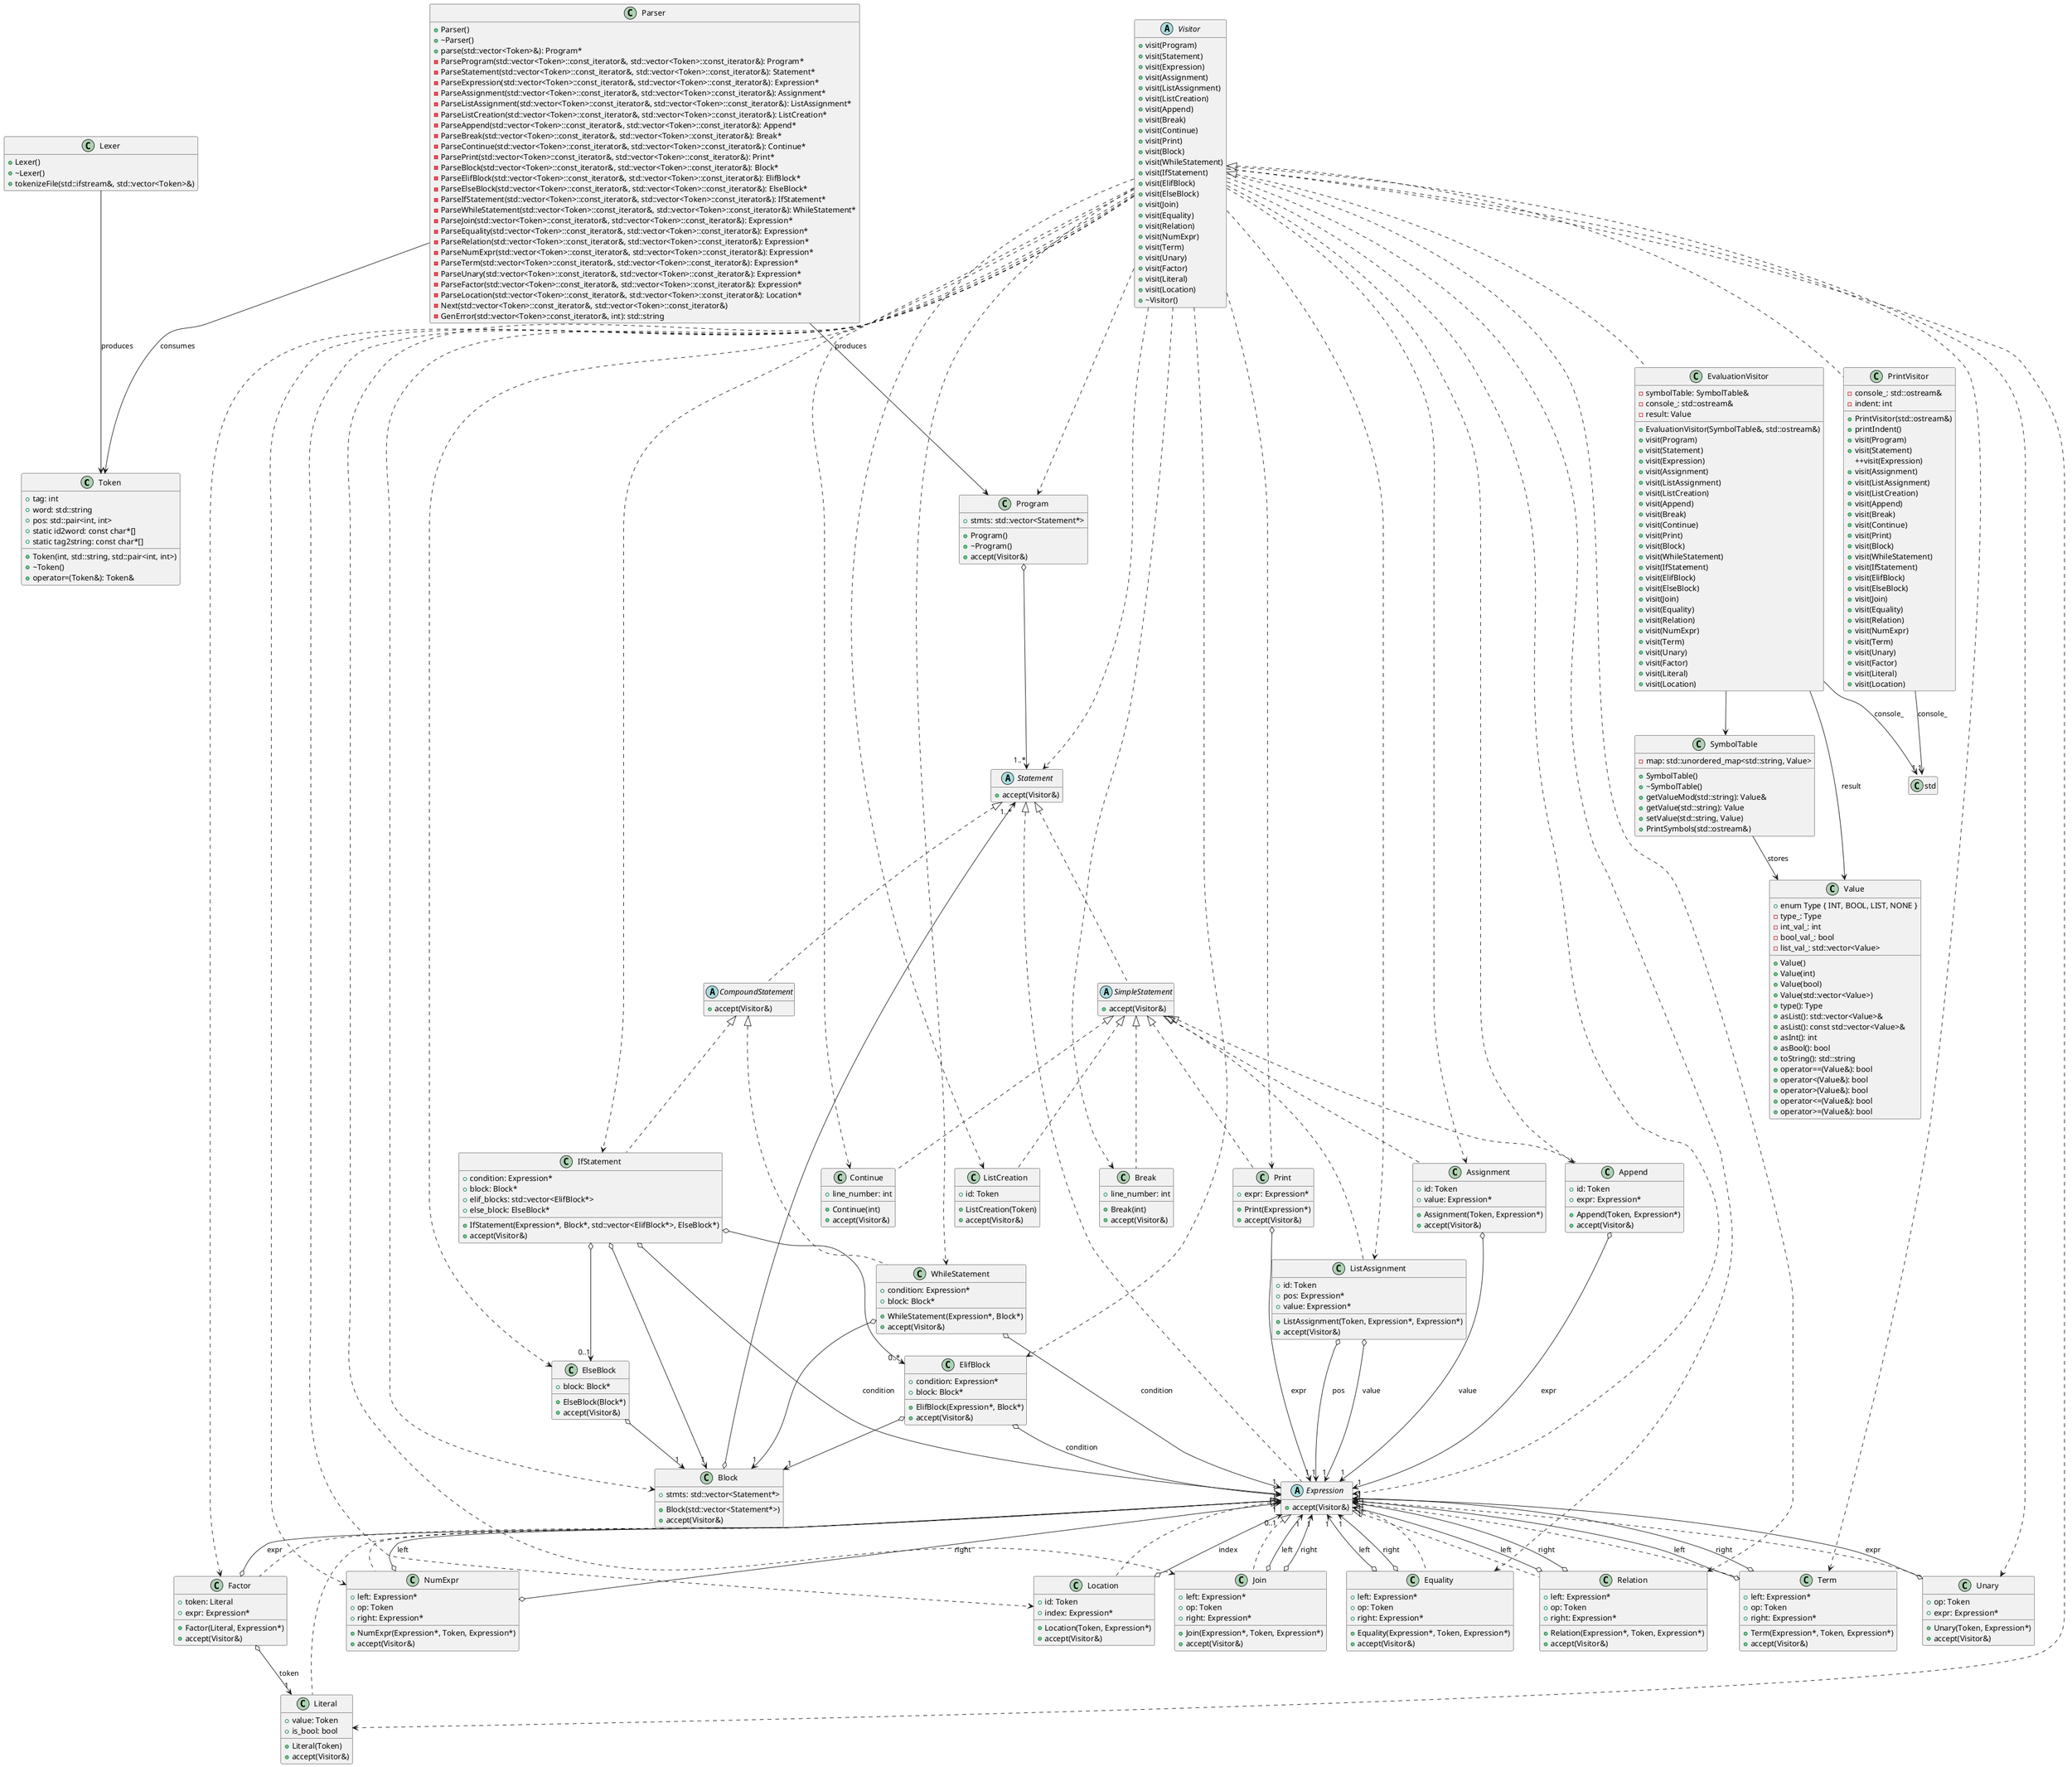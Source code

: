 @startuml Interpreter UML Diagram

' Classes

class Token {
  +tag: int
  +word: std::string
  +pos: std::pair<int, int>
  +static id2word: const char*[]
  +static tag2string: const char*[]
  +Token(int, std::string, std::pair<int, int>)
  +~Token()
  +operator=(Token&): Token&
}

class Value {
  +enum Type { INT, BOOL, LIST, NONE }
  -type_: Type
  -int_val_: int
  -bool_val_: bool
  -list_val_: std::vector<Value>
  +Value()
  +Value(int)
  +Value(bool)
  +Value(std::vector<Value>)
  +type(): Type
  +asList(): std::vector<Value>&
  +asList(): const std::vector<Value>&
  +asInt(): int
  +asBool(): bool
  +toString(): std::string
  +operator==(Value&): bool
  +operator<(Value&): bool
  +operator>(Value&): bool
  +operator<=(Value&): bool
  +operator>=(Value&): bool
}

class SymbolTable {
  -map: std::unordered_map<std::string, Value>
  +SymbolTable()
  +~SymbolTable()
  +getValueMod(std::string): Value&
  +getValue(std::string): Value
  +setValue(std::string, Value)
  +PrintSymbols(std::ostream&)
}

abstract class Visitor {
  +visit(Program)
  +visit(Statement)
  +visit(Expression)
  +visit(Assignment)
  +visit(ListAssignment)
  +visit(ListCreation)
  +visit(Append)
  +visit(Break)
  +visit(Continue)
  +visit(Print)
  +visit(Block)
  +visit(WhileStatement)
  +visit(IfStatement)
  +visit(ElifBlock)
  +visit(ElseBlock)
  +visit(Join)
  +visit(Equality)
  +visit(Relation)
  +visit(NumExpr)
  +visit(Term)
  +visit(Unary)
  +visit(Factor)
  +visit(Literal)
  +visit(Location)
  +~Visitor()
}

class EvaluationVisitor {
  -symbolTable: SymbolTable&
  -console_: std::ostream&
  -result: Value
  +EvaluationVisitor(SymbolTable&, std::ostream&)
  +visit(Program)
  +visit(Statement)
  +visit(Expression)
  +visit(Assignment)
  +visit(ListAssignment)
  +visit(ListCreation)
  +visit(Append)
  +visit(Break)
  +visit(Continue)
  +visit(Print)
  +visit(Block)
  +visit(WhileStatement)
  +visit(IfStatement)
  +visit(ElifBlock)
  +visit(ElseBlock)
  +visit(Join)
  +visit(Equality)
  +visit(Relation)
  +visit(NumExpr)
  +visit(Term)
  +visit(Unary)
  +visit(Factor)
  +visit(Literal)
  +visit(Location)
}

class PrintVisitor {
  -console_: std::ostream&
  -indent: int
  +PrintVisitor(std::ostream&)
  +printIndent()
  +visit(Program)
  +visit(Statement)
  ++visit(Expression)
  +visit(Assignment)
  +visit(ListAssignment)
  +visit(ListCreation)
  +visit(Append)
  +visit(Break)
  +visit(Continue)
  +visit(Print)
  +visit(Block)
  +visit(WhileStatement)
  +visit(IfStatement)
  +visit(ElifBlock)
  +visit(ElseBlock)
  +visit(Join)
  +visit(Equality)
  +visit(Relation)
  +visit(NumExpr)
  +visit(Term)
  +visit(Unary)
  +visit(Factor)
  +visit(Literal)
  +visit(Location)
}

class Lexer {
  +Lexer()
  +~Lexer()
  +tokenizeFile(std::ifstream&, std::vector<Token>&)
}

class Parser {
  +Parser()
  +~Parser()
  +parse(std::vector<Token>&): Program*
  -ParseProgram(std::vector<Token>::const_iterator&, std::vector<Token>::const_iterator&): Program*
  -ParseStatement(std::vector<Token>::const_iterator&, std::vector<Token>::const_iterator&): Statement*
  -ParseExpression(std::vector<Token>::const_iterator&, std::vector<Token>::const_iterator&): Expression*
  -ParseAssignment(std::vector<Token>::const_iterator&, std::vector<Token>::const_iterator&): Assignment*
  -ParseListAssignment(std::vector<Token>::const_iterator&, std::vector<Token>::const_iterator&): ListAssignment*
  -ParseListCreation(std::vector<Token>::const_iterator&, std::vector<Token>::const_iterator&): ListCreation*
  -ParseAppend(std::vector<Token>::const_iterator&, std::vector<Token>::const_iterator&): Append*
  -ParseBreak(std::vector<Token>::const_iterator&, std::vector<Token>::const_iterator&): Break*
  -ParseContinue(std::vector<Token>::const_iterator&, std::vector<Token>::const_iterator&): Continue*
  -ParsePrint(std::vector<Token>::const_iterator&, std::vector<Token>::const_iterator&): Print*
  -ParseBlock(std::vector<Token>::const_iterator&, std::vector<Token>::const_iterator&): Block*
  -ParseElifBlock(std::vector<Token>::const_iterator&, std::vector<Token>::const_iterator&): ElifBlock*
  -ParseElseBlock(std::vector<Token>::const_iterator&, std::vector<Token>::const_iterator&): ElseBlock*
  -ParseIfStatement(std::vector<Token>::const_iterator&, std::vector<Token>::const_iterator&): IfStatement*
  -ParseWhileStatement(std::vector<Token>::const_iterator&, std::vector<Token>::const_iterator&): WhileStatement*
  -ParseJoin(std::vector<Token>::const_iterator&, std::vector<Token>::const_iterator&): Expression*
  -ParseEquality(std::vector<Token>::const_iterator&, std::vector<Token>::const_iterator&): Expression*
  -ParseRelation(std::vector<Token>::const_iterator&, std::vector<Token>::const_iterator&): Expression*
  -ParseNumExpr(std::vector<Token>::const_iterator&, std::vector<Token>::const_iterator&): Expression*
  -ParseTerm(std::vector<Token>::const_iterator&, std::vector<Token>::const_iterator&): Expression*
  -ParseUnary(std::vector<Token>::const_iterator&, std::vector<Token>::const_iterator&): Expression*
  -ParseFactor(std::vector<Token>::const_iterator&, std::vector<Token>::const_iterator&): Expression*
  -ParseLocation(std::vector<Token>::const_iterator&, std::vector<Token>::const_iterator&): Location*
  -Next(std::vector<Token>::const_iterator&, std::vector<Token>::const_iterator&)
  -GenError(std::vector<Token>::const_iterator&, int): std::string
}

abstract class Statement {
  +accept(Visitor&)
}

class Program {
  +stmts: std::vector<Statement*>
  +Program()
  +~Program()
  +accept(Visitor&)
}

abstract class Expression {
  +accept(Visitor&)
}

abstract class SimpleStatement {
  +accept(Visitor&)
}

abstract class CompoundStatement {
  +accept(Visitor&)
}

class Assignment {
  +id: Token
  +value: Expression*
  +Assignment(Token, Expression*)
  +accept(Visitor&)
}

class ListAssignment {
  +id: Token
  +pos: Expression*
  +value: Expression*
  +ListAssignment(Token, Expression*, Expression*)
  +accept(Visitor&)
}

class ListCreation {
  +id: Token
  +ListCreation(Token)
  +accept(Visitor&)
}

class Append {
  +id: Token
  +expr: Expression*
  +Append(Token, Expression*)
  +accept(Visitor&)
}

class Break {
  +line_number: int
  +Break(int)
  +accept(Visitor&)
}

class Continue {
  +line_number: int
  +Continue(int)
  +accept(Visitor&)
}

class Print {
  +expr: Expression*
  +Print(Expression*)
  +accept(Visitor&)
}

class Block {
  +stmts: std::vector<Statement*>
  +Block(std::vector<Statement*>)
  +accept(Visitor&)
}

class WhileStatement {
  +condition: Expression*
  +block: Block*
  +WhileStatement(Expression*, Block*)
  +accept(Visitor&)
}

class ElifBlock {
  +condition: Expression*
  +block: Block*
  +ElifBlock(Expression*, Block*)
  +accept(Visitor&)
}

class ElseBlock {
  +block: Block*
  +ElseBlock(Block*)
  +accept(Visitor&)
}

class IfStatement {
  +condition: Expression*
  +block: Block*
  +elif_blocks: std::vector<ElifBlock*>
  +else_block: ElseBlock*
  +IfStatement(Expression*, Block*, std::vector<ElifBlock*>, ElseBlock*)
  +accept(Visitor&)
}

class Join {
  +left: Expression*
  +op: Token
  +right: Expression*
  +Join(Expression*, Token, Expression*)
  +accept(Visitor&)
}

class Equality {
  +left: Expression*
  +op: Token
  +right: Expression*
  +Equality(Expression*, Token, Expression*)
  +accept(Visitor&)
}

class Relation {
  +left: Expression*
  +op: Token
  +right: Expression*
  +Relation(Expression*, Token, Expression*)
  +accept(Visitor&)
}

class NumExpr {
  +left: Expression*
  +op: Token
  +right: Expression*
  +NumExpr(Expression*, Token, Expression*)
  +accept(Visitor&)
}

class Term {
  +left: Expression*
  +op: Token
  +right: Expression*
  +Term(Expression*, Token, Expression*)
  +accept(Visitor&)
}

class Unary {
  +op: Token
  +expr: Expression*
  +Unary(Token, Expression*)
  +accept(Visitor&)
}

class Factor {
  +token: Literal
  +expr: Expression*
  +Factor(Literal, Expression*)
  +accept(Visitor&)
}

class Literal {
  +value: Token
  +is_bool: bool
  +Literal(Token)
  +accept(Visitor&)
}

class Location {
  +id: Token
  +index: Expression*
  +Location(Token, Expression*)
  +accept(Visitor&)
}

' Relationships

' Inheritance
Visitor <|.. EvaluationVisitor
Visitor <|.. PrintVisitor
Statement <|.. Expression
Statement <|.. SimpleStatement
Statement <|.. CompoundStatement
SimpleStatement <|.. Assignment
SimpleStatement <|.. ListAssignment
SimpleStatement <|.. ListCreation
SimpleStatement <|.. Append
SimpleStatement <|.. Break
SimpleStatement <|.. Continue
SimpleStatement <|.. Print
CompoundStatement <|.. WhileStatement
CompoundStatement <|.. IfStatement
Expression <|.. Join
Expression <|.. Equality
Expression <|.. Relation
Expression <|.. NumExpr
Expression <|.. Term
Expression <|.. Unary
Expression <|.. Factor
Expression <|.. Literal
Expression <|.. Location

' Composition
Program o--> "1..*" Statement
Block o--> "1..*" Statement
IfStatement o--> "1" Expression : condition
IfStatement o--> "1" Block
IfStatement o--> "0..*" ElifBlock
IfStatement o--> "0..1" ElseBlock
WhileStatement o--> "1" Expression : condition
WhileStatement o--> "1" Block
ElifBlock o--> "1" Expression : condition
ElifBlock o--> "1" Block
ElseBlock o--> "1" Block
Assignment o--> "1" Expression : value
ListAssignment o--> "1" Expression : pos
ListAssignment o--> "1" Expression : value
Append o--> "1" Expression : expr
Print o--> "1" Expression : expr
Join o--> "1" Expression : left
Join o--> "1" Expression : right
Equality o--> "1" Expression : left
Equality o--> "1" Expression : right
Relation o--> "1" Expression : left
Relation o--> "1" Expression : right
NumExpr o--> "1" Expression : left
NumExpr o--> "1" Expression : right
Term o--> "1" Expression : left
Term o--> "1" Expression : right
Unary o--> "1" Expression : expr
Factor o--> "1" Expression : expr
Factor o--> "1" Literal : token
Location o--> "0..1" Expression : index

' Association
EvaluationVisitor --> SymbolTable
EvaluationVisitor --> Value : result
PrintVisitor --> "1" std::ostream : console_
EvaluationVisitor --> "1" std::ostream : console_
SymbolTable --> Value : stores
Lexer --> Token : produces
Parser --> Token : consumes
Parser --> Program : produces

' Dependencies
Visitor ..> Program
Visitor ..> Statement
Visitor ..> Expression
Visitor ..> Assignment
Visitor ..> ListAssignment
Visitor ..> ListCreation
Visitor ..> Append
Visitor ..> Break
Visitor ..> Continue
Visitor ..> Print
Visitor ..> Block
Visitor ..> WhileStatement
Visitor ..> IfStatement
Visitor ..> ElifBlock
Visitor ..> ElseBlock
Visitor ..> Join
Visitor ..> Equality
Visitor ..> Relation
Visitor ..> NumExpr
Visitor ..> Term
Visitor ..> Unary
Visitor ..> Factor
Visitor ..> Literal
Visitor ..> Location

hide empty members

@enduml